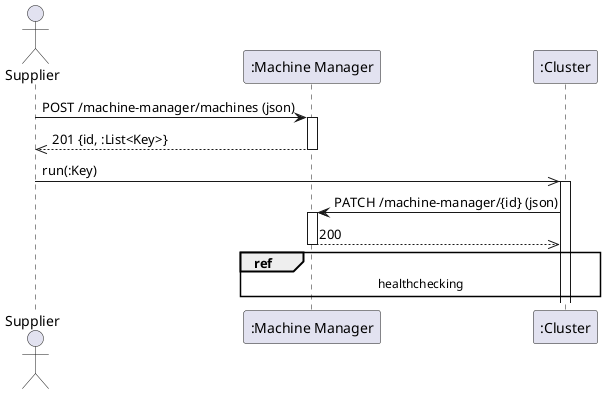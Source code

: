 @startuml

actor "Supplier" as AS
participant ":Machine Manager" as CM
participant ":Cluster" as CC

AS -> CM : POST /machine-manager/machines (json)
activate CM
CM -->> AS : 201 {id, :List<Key>}
deactivate CM

AS ->> CC : run(:Key)
activate CC
CC -> CM : PATCH /machine-manager/{id} (json)
activate CM
CM -->> CC : 200
deactivate CM

ref over CC, CM : healthchecking

@enduml